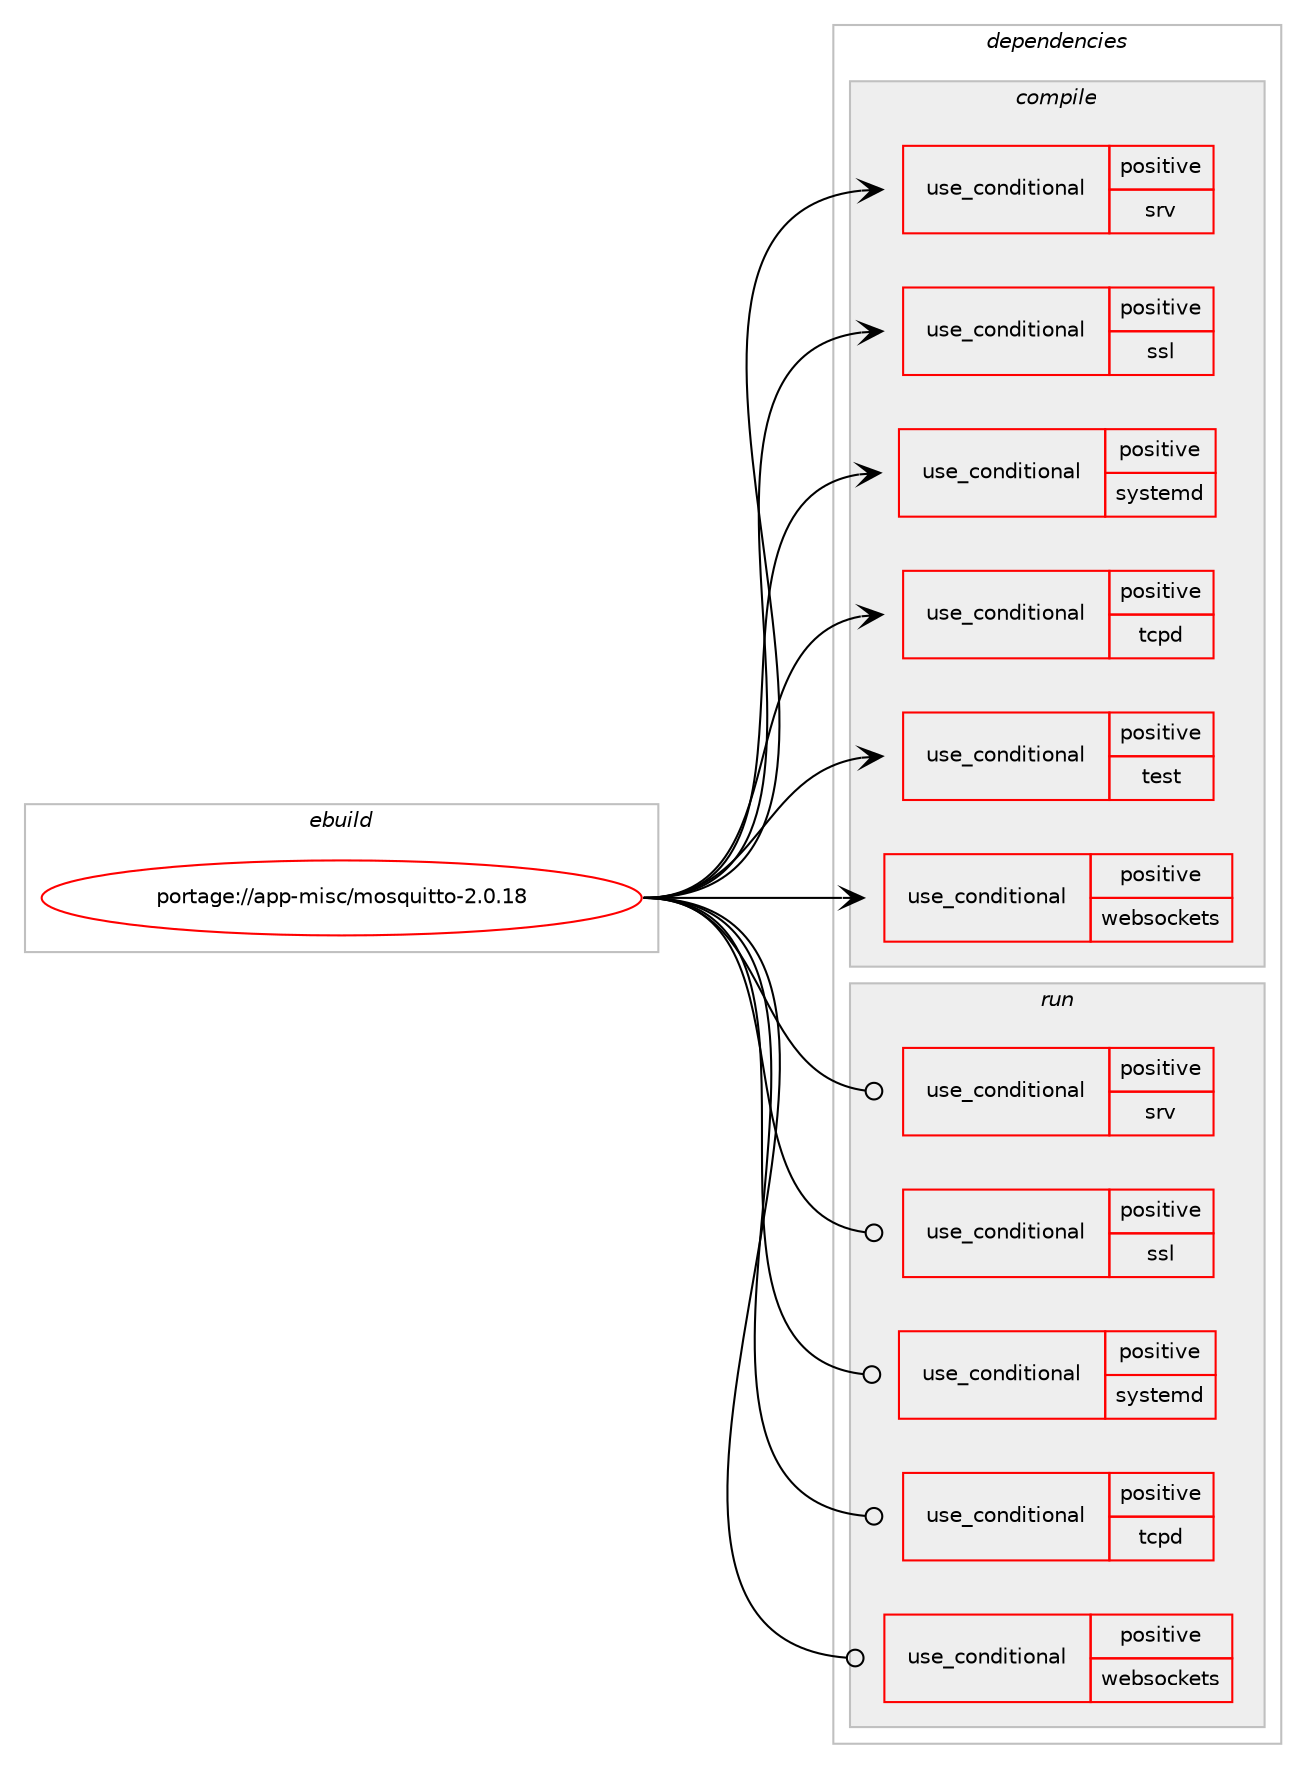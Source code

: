 digraph prolog {

# *************
# Graph options
# *************

newrank=true;
concentrate=true;
compound=true;
graph [rankdir=LR,fontname=Helvetica,fontsize=10,ranksep=1.5];#, ranksep=2.5, nodesep=0.2];
edge  [arrowhead=vee];
node  [fontname=Helvetica,fontsize=10];

# **********
# The ebuild
# **********

subgraph cluster_leftcol {
color=gray;
rank=same;
label=<<i>ebuild</i>>;
id [label="portage://app-misc/mosquitto-2.0.18", color=red, width=4, href="../app-misc/mosquitto-2.0.18.svg"];
}

# ****************
# The dependencies
# ****************

subgraph cluster_midcol {
color=gray;
label=<<i>dependencies</i>>;
subgraph cluster_compile {
fillcolor="#eeeeee";
style=filled;
label=<<i>compile</i>>;
subgraph cond11985 {
dependency18793 [label=<<TABLE BORDER="0" CELLBORDER="1" CELLSPACING="0" CELLPADDING="4"><TR><TD ROWSPAN="3" CELLPADDING="10">use_conditional</TD></TR><TR><TD>positive</TD></TR><TR><TD>srv</TD></TR></TABLE>>, shape=none, color=red];
# *** BEGIN UNKNOWN DEPENDENCY TYPE (TODO) ***
# dependency18793 -> package_dependency(portage://app-misc/mosquitto-2.0.18,install,no,net-dns,c-ares,none,[,,],any_same_slot,[])
# *** END UNKNOWN DEPENDENCY TYPE (TODO) ***

}
id:e -> dependency18793:w [weight=20,style="solid",arrowhead="vee"];
subgraph cond11986 {
dependency18794 [label=<<TABLE BORDER="0" CELLBORDER="1" CELLSPACING="0" CELLPADDING="4"><TR><TD ROWSPAN="3" CELLPADDING="10">use_conditional</TD></TR><TR><TD>positive</TD></TR><TR><TD>ssl</TD></TR></TABLE>>, shape=none, color=red];
# *** BEGIN UNKNOWN DEPENDENCY TYPE (TODO) ***
# dependency18794 -> package_dependency(portage://app-misc/mosquitto-2.0.18,install,no,dev-libs,openssl,none,[,,],[slot(0),equal],[])
# *** END UNKNOWN DEPENDENCY TYPE (TODO) ***

}
id:e -> dependency18794:w [weight=20,style="solid",arrowhead="vee"];
subgraph cond11987 {
dependency18795 [label=<<TABLE BORDER="0" CELLBORDER="1" CELLSPACING="0" CELLPADDING="4"><TR><TD ROWSPAN="3" CELLPADDING="10">use_conditional</TD></TR><TR><TD>positive</TD></TR><TR><TD>systemd</TD></TR></TABLE>>, shape=none, color=red];
# *** BEGIN UNKNOWN DEPENDENCY TYPE (TODO) ***
# dependency18795 -> package_dependency(portage://app-misc/mosquitto-2.0.18,install,no,sys-apps,systemd,none,[,,],any_same_slot,[])
# *** END UNKNOWN DEPENDENCY TYPE (TODO) ***

}
id:e -> dependency18795:w [weight=20,style="solid",arrowhead="vee"];
subgraph cond11988 {
dependency18796 [label=<<TABLE BORDER="0" CELLBORDER="1" CELLSPACING="0" CELLPADDING="4"><TR><TD ROWSPAN="3" CELLPADDING="10">use_conditional</TD></TR><TR><TD>positive</TD></TR><TR><TD>tcpd</TD></TR></TABLE>>, shape=none, color=red];
# *** BEGIN UNKNOWN DEPENDENCY TYPE (TODO) ***
# dependency18796 -> package_dependency(portage://app-misc/mosquitto-2.0.18,install,no,sys-apps,tcp-wrappers,none,[,,],[],[])
# *** END UNKNOWN DEPENDENCY TYPE (TODO) ***

}
id:e -> dependency18796:w [weight=20,style="solid",arrowhead="vee"];
subgraph cond11989 {
dependency18797 [label=<<TABLE BORDER="0" CELLBORDER="1" CELLSPACING="0" CELLPADDING="4"><TR><TD ROWSPAN="3" CELLPADDING="10">use_conditional</TD></TR><TR><TD>positive</TD></TR><TR><TD>test</TD></TR></TABLE>>, shape=none, color=red];
# *** BEGIN UNKNOWN DEPENDENCY TYPE (TODO) ***
# dependency18797 -> package_dependency(portage://app-misc/mosquitto-2.0.18,install,no,dev-util,cunit,none,[,,],[],[])
# *** END UNKNOWN DEPENDENCY TYPE (TODO) ***

}
id:e -> dependency18797:w [weight=20,style="solid",arrowhead="vee"];
subgraph cond11990 {
dependency18798 [label=<<TABLE BORDER="0" CELLBORDER="1" CELLSPACING="0" CELLPADDING="4"><TR><TD ROWSPAN="3" CELLPADDING="10">use_conditional</TD></TR><TR><TD>positive</TD></TR><TR><TD>websockets</TD></TR></TABLE>>, shape=none, color=red];
# *** BEGIN UNKNOWN DEPENDENCY TYPE (TODO) ***
# dependency18798 -> package_dependency(portage://app-misc/mosquitto-2.0.18,install,no,net-libs,libwebsockets,none,[,,],[],[use(enable(lejp),none)])
# *** END UNKNOWN DEPENDENCY TYPE (TODO) ***

}
id:e -> dependency18798:w [weight=20,style="solid",arrowhead="vee"];
# *** BEGIN UNKNOWN DEPENDENCY TYPE (TODO) ***
# id -> package_dependency(portage://app-misc/mosquitto-2.0.18,install,no,acct-group,mosquitto,none,[,,],[],[])
# *** END UNKNOWN DEPENDENCY TYPE (TODO) ***

# *** BEGIN UNKNOWN DEPENDENCY TYPE (TODO) ***
# id -> package_dependency(portage://app-misc/mosquitto-2.0.18,install,no,acct-user,mosquitto,none,[,,],[],[])
# *** END UNKNOWN DEPENDENCY TYPE (TODO) ***

# *** BEGIN UNKNOWN DEPENDENCY TYPE (TODO) ***
# id -> package_dependency(portage://app-misc/mosquitto-2.0.18,install,no,dev-libs,cJSON,none,[,,],[],[])
# *** END UNKNOWN DEPENDENCY TYPE (TODO) ***

}
subgraph cluster_compileandrun {
fillcolor="#eeeeee";
style=filled;
label=<<i>compile and run</i>>;
}
subgraph cluster_run {
fillcolor="#eeeeee";
style=filled;
label=<<i>run</i>>;
subgraph cond11991 {
dependency18799 [label=<<TABLE BORDER="0" CELLBORDER="1" CELLSPACING="0" CELLPADDING="4"><TR><TD ROWSPAN="3" CELLPADDING="10">use_conditional</TD></TR><TR><TD>positive</TD></TR><TR><TD>srv</TD></TR></TABLE>>, shape=none, color=red];
# *** BEGIN UNKNOWN DEPENDENCY TYPE (TODO) ***
# dependency18799 -> package_dependency(portage://app-misc/mosquitto-2.0.18,run,no,net-dns,c-ares,none,[,,],any_same_slot,[])
# *** END UNKNOWN DEPENDENCY TYPE (TODO) ***

}
id:e -> dependency18799:w [weight=20,style="solid",arrowhead="odot"];
subgraph cond11992 {
dependency18800 [label=<<TABLE BORDER="0" CELLBORDER="1" CELLSPACING="0" CELLPADDING="4"><TR><TD ROWSPAN="3" CELLPADDING="10">use_conditional</TD></TR><TR><TD>positive</TD></TR><TR><TD>ssl</TD></TR></TABLE>>, shape=none, color=red];
# *** BEGIN UNKNOWN DEPENDENCY TYPE (TODO) ***
# dependency18800 -> package_dependency(portage://app-misc/mosquitto-2.0.18,run,no,dev-libs,openssl,none,[,,],[slot(0),equal],[])
# *** END UNKNOWN DEPENDENCY TYPE (TODO) ***

}
id:e -> dependency18800:w [weight=20,style="solid",arrowhead="odot"];
subgraph cond11993 {
dependency18801 [label=<<TABLE BORDER="0" CELLBORDER="1" CELLSPACING="0" CELLPADDING="4"><TR><TD ROWSPAN="3" CELLPADDING="10">use_conditional</TD></TR><TR><TD>positive</TD></TR><TR><TD>systemd</TD></TR></TABLE>>, shape=none, color=red];
# *** BEGIN UNKNOWN DEPENDENCY TYPE (TODO) ***
# dependency18801 -> package_dependency(portage://app-misc/mosquitto-2.0.18,run,no,sys-apps,systemd,none,[,,],any_same_slot,[])
# *** END UNKNOWN DEPENDENCY TYPE (TODO) ***

}
id:e -> dependency18801:w [weight=20,style="solid",arrowhead="odot"];
subgraph cond11994 {
dependency18802 [label=<<TABLE BORDER="0" CELLBORDER="1" CELLSPACING="0" CELLPADDING="4"><TR><TD ROWSPAN="3" CELLPADDING="10">use_conditional</TD></TR><TR><TD>positive</TD></TR><TR><TD>tcpd</TD></TR></TABLE>>, shape=none, color=red];
# *** BEGIN UNKNOWN DEPENDENCY TYPE (TODO) ***
# dependency18802 -> package_dependency(portage://app-misc/mosquitto-2.0.18,run,no,sys-apps,tcp-wrappers,none,[,,],[],[])
# *** END UNKNOWN DEPENDENCY TYPE (TODO) ***

}
id:e -> dependency18802:w [weight=20,style="solid",arrowhead="odot"];
subgraph cond11995 {
dependency18803 [label=<<TABLE BORDER="0" CELLBORDER="1" CELLSPACING="0" CELLPADDING="4"><TR><TD ROWSPAN="3" CELLPADDING="10">use_conditional</TD></TR><TR><TD>positive</TD></TR><TR><TD>websockets</TD></TR></TABLE>>, shape=none, color=red];
# *** BEGIN UNKNOWN DEPENDENCY TYPE (TODO) ***
# dependency18803 -> package_dependency(portage://app-misc/mosquitto-2.0.18,run,no,net-libs,libwebsockets,none,[,,],[],[use(enable(lejp),none)])
# *** END UNKNOWN DEPENDENCY TYPE (TODO) ***

}
id:e -> dependency18803:w [weight=20,style="solid",arrowhead="odot"];
# *** BEGIN UNKNOWN DEPENDENCY TYPE (TODO) ***
# id -> package_dependency(portage://app-misc/mosquitto-2.0.18,run,no,acct-group,mosquitto,none,[,,],[],[])
# *** END UNKNOWN DEPENDENCY TYPE (TODO) ***

# *** BEGIN UNKNOWN DEPENDENCY TYPE (TODO) ***
# id -> package_dependency(portage://app-misc/mosquitto-2.0.18,run,no,acct-user,mosquitto,none,[,,],[],[])
# *** END UNKNOWN DEPENDENCY TYPE (TODO) ***

# *** BEGIN UNKNOWN DEPENDENCY TYPE (TODO) ***
# id -> package_dependency(portage://app-misc/mosquitto-2.0.18,run,no,dev-libs,cJSON,none,[,,],[],[])
# *** END UNKNOWN DEPENDENCY TYPE (TODO) ***

}
}

# **************
# The candidates
# **************

subgraph cluster_choices {
rank=same;
color=gray;
label=<<i>candidates</i>>;

}

}
